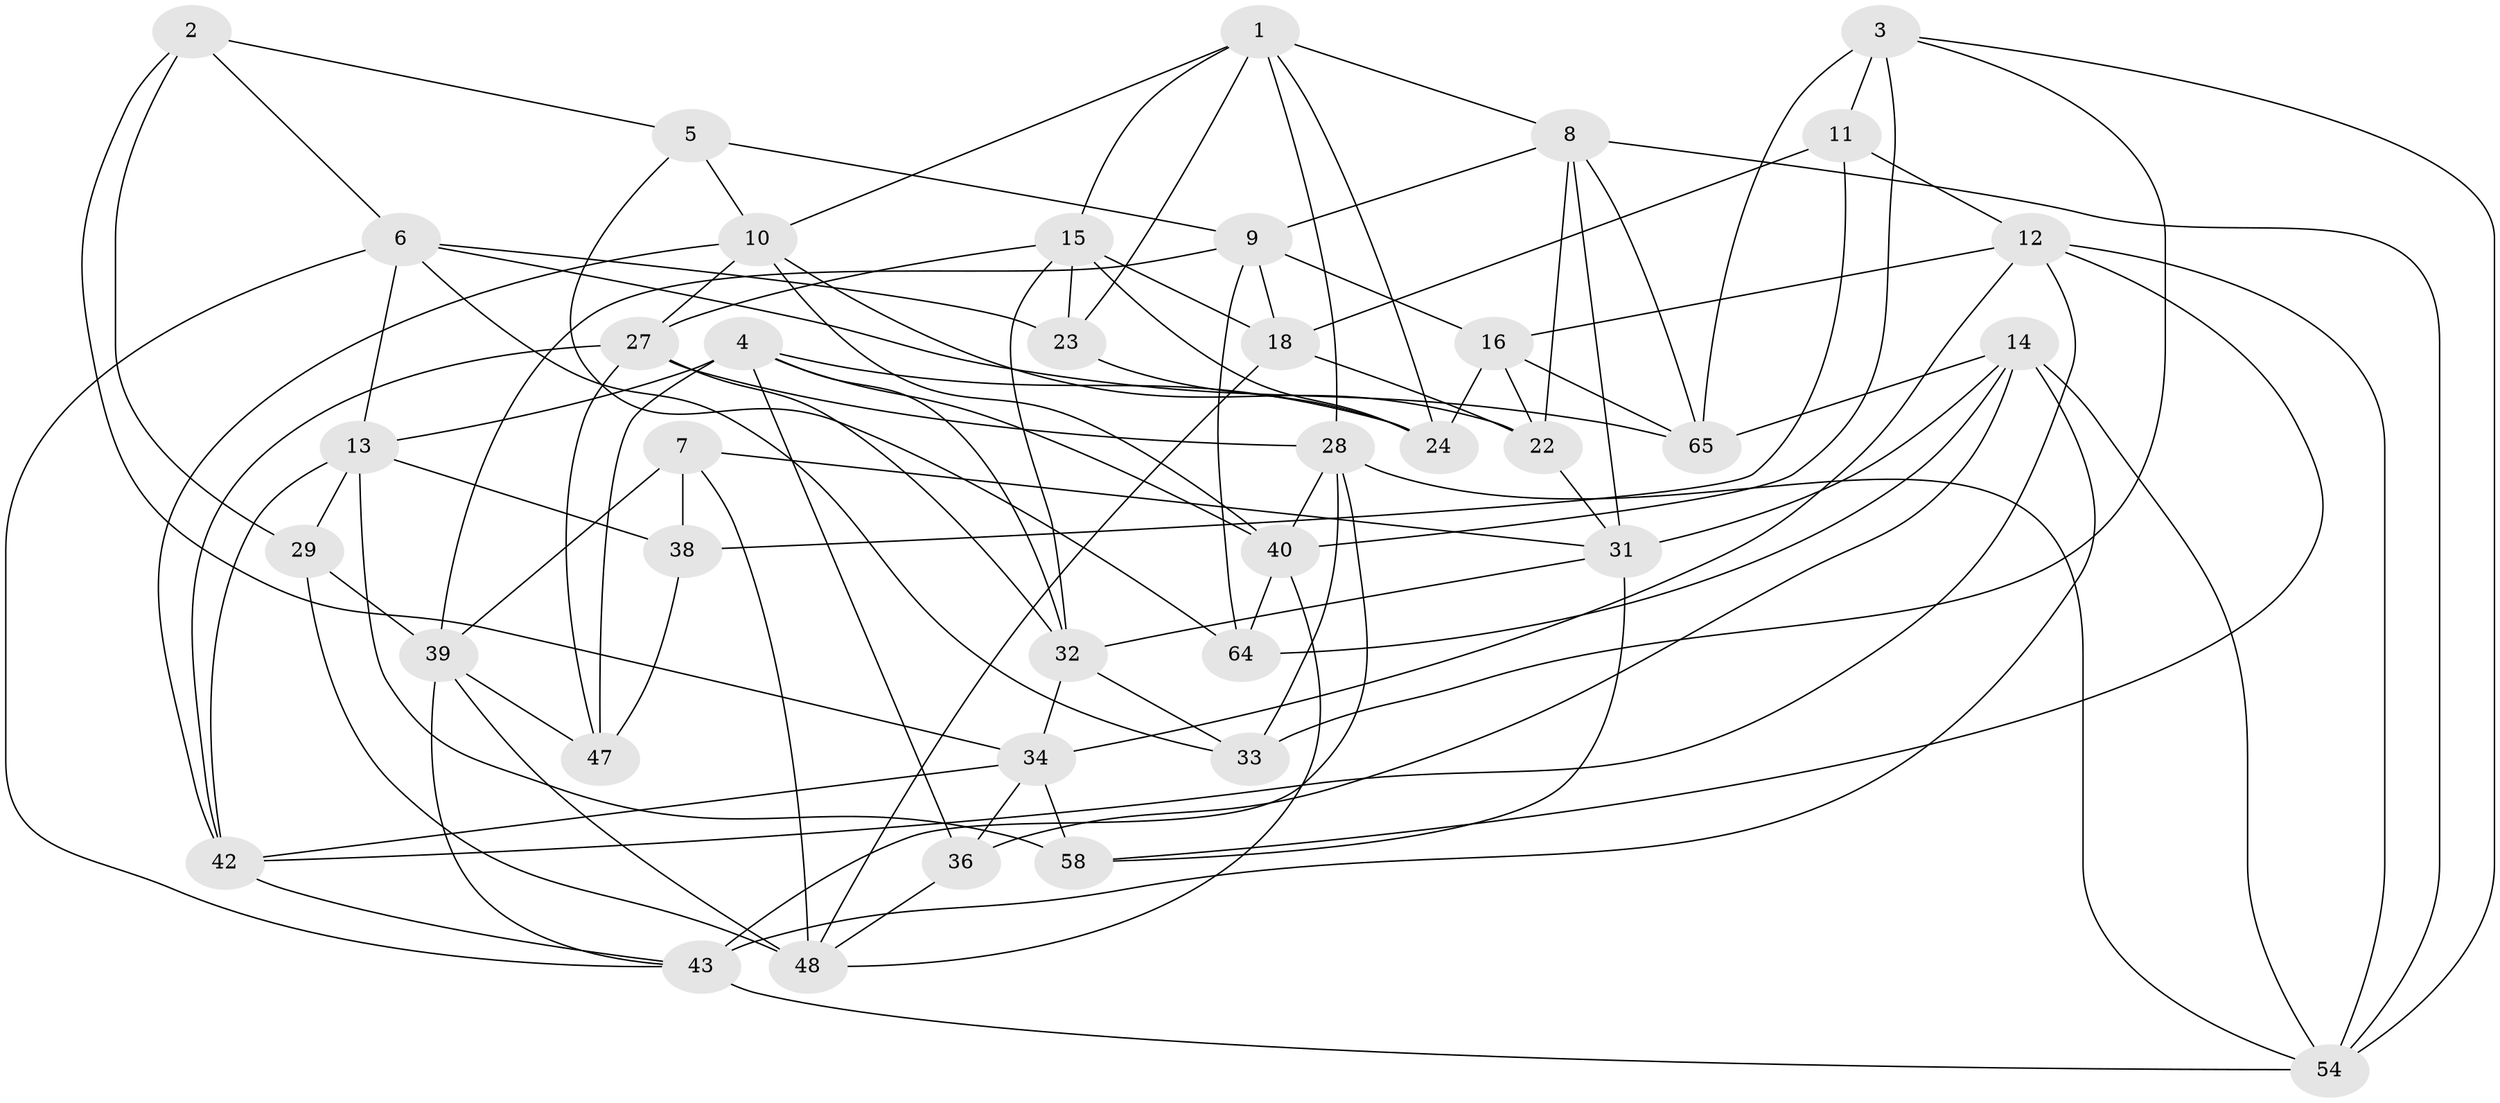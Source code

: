 // original degree distribution, {4: 1.0}
// Generated by graph-tools (version 1.1) at 2025/11/02/27/25 16:11:44]
// undirected, 39 vertices, 102 edges
graph export_dot {
graph [start="1"]
  node [color=gray90,style=filled];
  1 [super="+21"];
  2;
  3 [super="+25"];
  4 [super="+30"];
  5;
  6 [super="+56"];
  7;
  8 [super="+17"];
  9 [super="+60"];
  10 [super="+63"];
  11;
  12 [super="+35"];
  13 [super="+50"];
  14 [super="+26"];
  15 [super="+53"];
  16 [super="+20"];
  18 [super="+19"];
  22 [super="+57"];
  23;
  24 [super="+61"];
  27 [super="+45"];
  28 [super="+52"];
  29;
  31 [super="+44"];
  32 [super="+37"];
  33;
  34 [super="+41"];
  36;
  38;
  39 [super="+62"];
  40 [super="+49"];
  42 [super="+46"];
  43 [super="+55"];
  47;
  48 [super="+51"];
  54 [super="+59"];
  58;
  64;
  65 [super="+66"];
  1 -- 8;
  1 -- 10;
  1 -- 28;
  1 -- 24;
  1 -- 23;
  1 -- 15;
  2 -- 29;
  2 -- 34;
  2 -- 5;
  2 -- 6;
  3 -- 40;
  3 -- 33;
  3 -- 65 [weight=2];
  3 -- 11;
  3 -- 54;
  4 -- 13;
  4 -- 32;
  4 -- 36;
  4 -- 24;
  4 -- 40;
  4 -- 47;
  5 -- 64;
  5 -- 10;
  5 -- 9;
  6 -- 33;
  6 -- 43;
  6 -- 23;
  6 -- 13;
  6 -- 65;
  7 -- 39;
  7 -- 38;
  7 -- 31;
  7 -- 48;
  8 -- 54;
  8 -- 9;
  8 -- 31;
  8 -- 22;
  8 -- 65;
  9 -- 64;
  9 -- 18;
  9 -- 39;
  9 -- 16;
  10 -- 22;
  10 -- 42;
  10 -- 40;
  10 -- 27;
  11 -- 38;
  11 -- 18;
  11 -- 12;
  12 -- 34;
  12 -- 42;
  12 -- 58;
  12 -- 54;
  12 -- 16;
  13 -- 38;
  13 -- 42;
  13 -- 58;
  13 -- 29;
  14 -- 64;
  14 -- 43;
  14 -- 36;
  14 -- 65;
  14 -- 31;
  14 -- 54;
  15 -- 18;
  15 -- 27;
  15 -- 23;
  15 -- 32;
  15 -- 24;
  16 -- 24 [weight=2];
  16 -- 22;
  16 -- 65;
  18 -- 22 [weight=2];
  18 -- 48;
  22 -- 31;
  23 -- 24;
  27 -- 47;
  27 -- 42;
  27 -- 32;
  27 -- 28;
  28 -- 33;
  28 -- 43;
  28 -- 54;
  28 -- 40;
  29 -- 48;
  29 -- 39;
  31 -- 58;
  31 -- 32;
  32 -- 34;
  32 -- 33;
  34 -- 58;
  34 -- 36;
  34 -- 42;
  36 -- 48;
  38 -- 47;
  39 -- 43;
  39 -- 47;
  39 -- 48;
  40 -- 64;
  40 -- 48;
  42 -- 43;
  43 -- 54;
}
